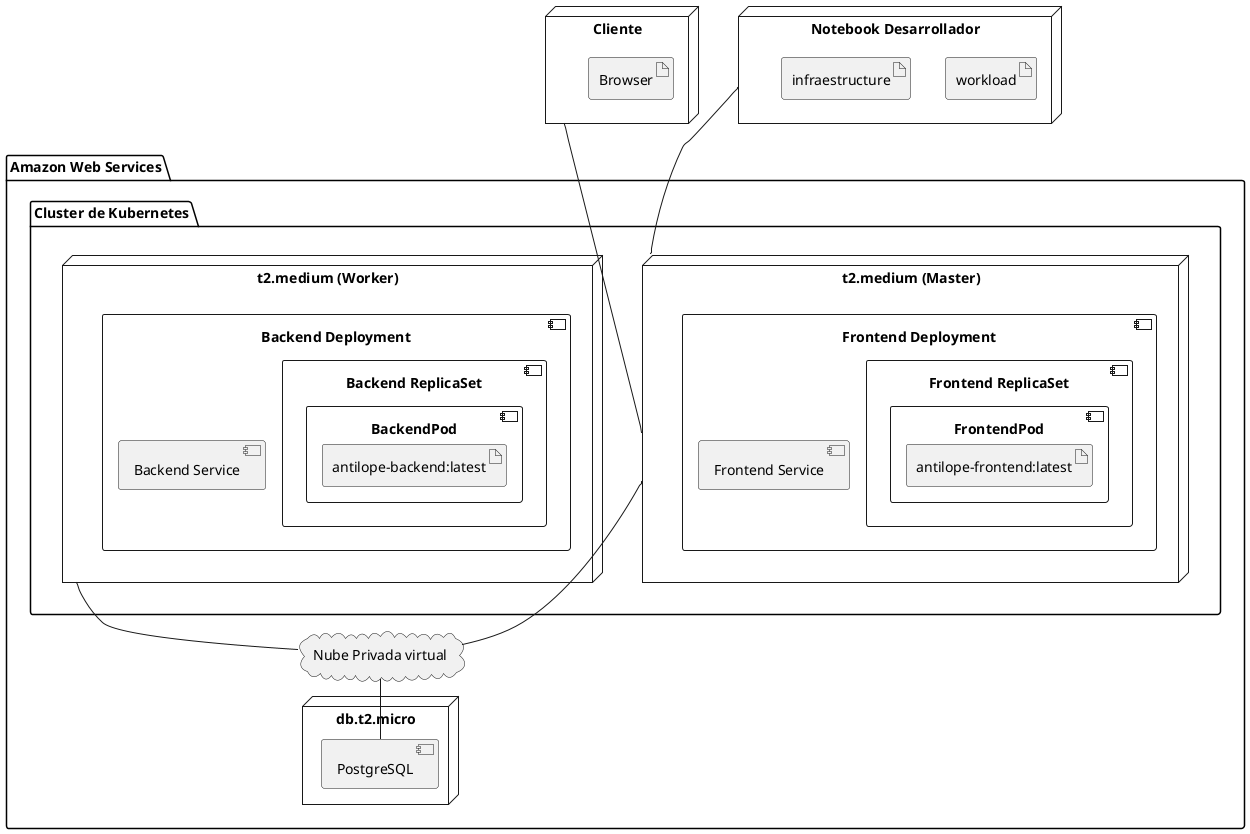 @startuml

top to bottom direction

node Cliente as "Cliente" {
  artifact Browser
}

node Desarrollador as "Notebook Desarrollador" {
  artifact workload
  artifact infraestructure
}

package "Amazon Web Services" {
  package "Cluster de Kubernetes" {
    node "t2.medium (Master)" as Node1 {
      component "Frontend Deployment" {
        component "Frontend ReplicaSet" {
          component FrontendPod {
            artifact "antilope-frontend:latest" as FrontendContainer
          }

        }
        component FrontendService as "Frontend Service"
      }
    }

    node "t2.medium (Worker)" as Node2 {
      component "Backend Deployment" {
        component "Backend ReplicaSet" {
          component BackendPod {
            artifact "antilope-backend:latest" as BackendContainer
          }
        }
        component BackendService as "Backend Service" 
      }
    }

  }

  cloud "Nube Privada virtual" as VPC
  node Database as "db.t2.micro" {
    component PostgreSQL
  }
}


Node1 -- VPC
Node2 -- VPC
VPC -- PostgreSQL
Cliente -- Node1
Desarrollador -- Node1


@enduml